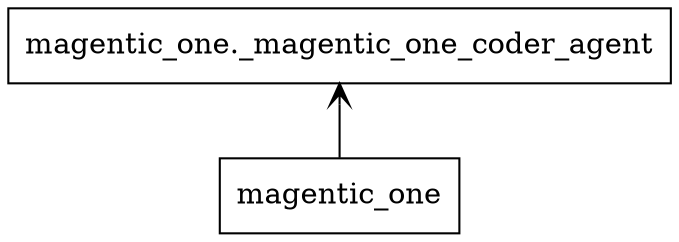 digraph "packages_autogen_agentchat" {
rankdir=BT
charset="utf-8"
"magentic_one" [color="black", label=<magentic_one>, shape="box", style="solid"];
"magentic_one._magentic_one_coder_agent" [color="black", label=<magentic_one._magentic_one_coder_agent>, shape="box", style="solid"];
"magentic_one" -> "magentic_one._magentic_one_coder_agent" [arrowhead="open", arrowtail="none"];
}
